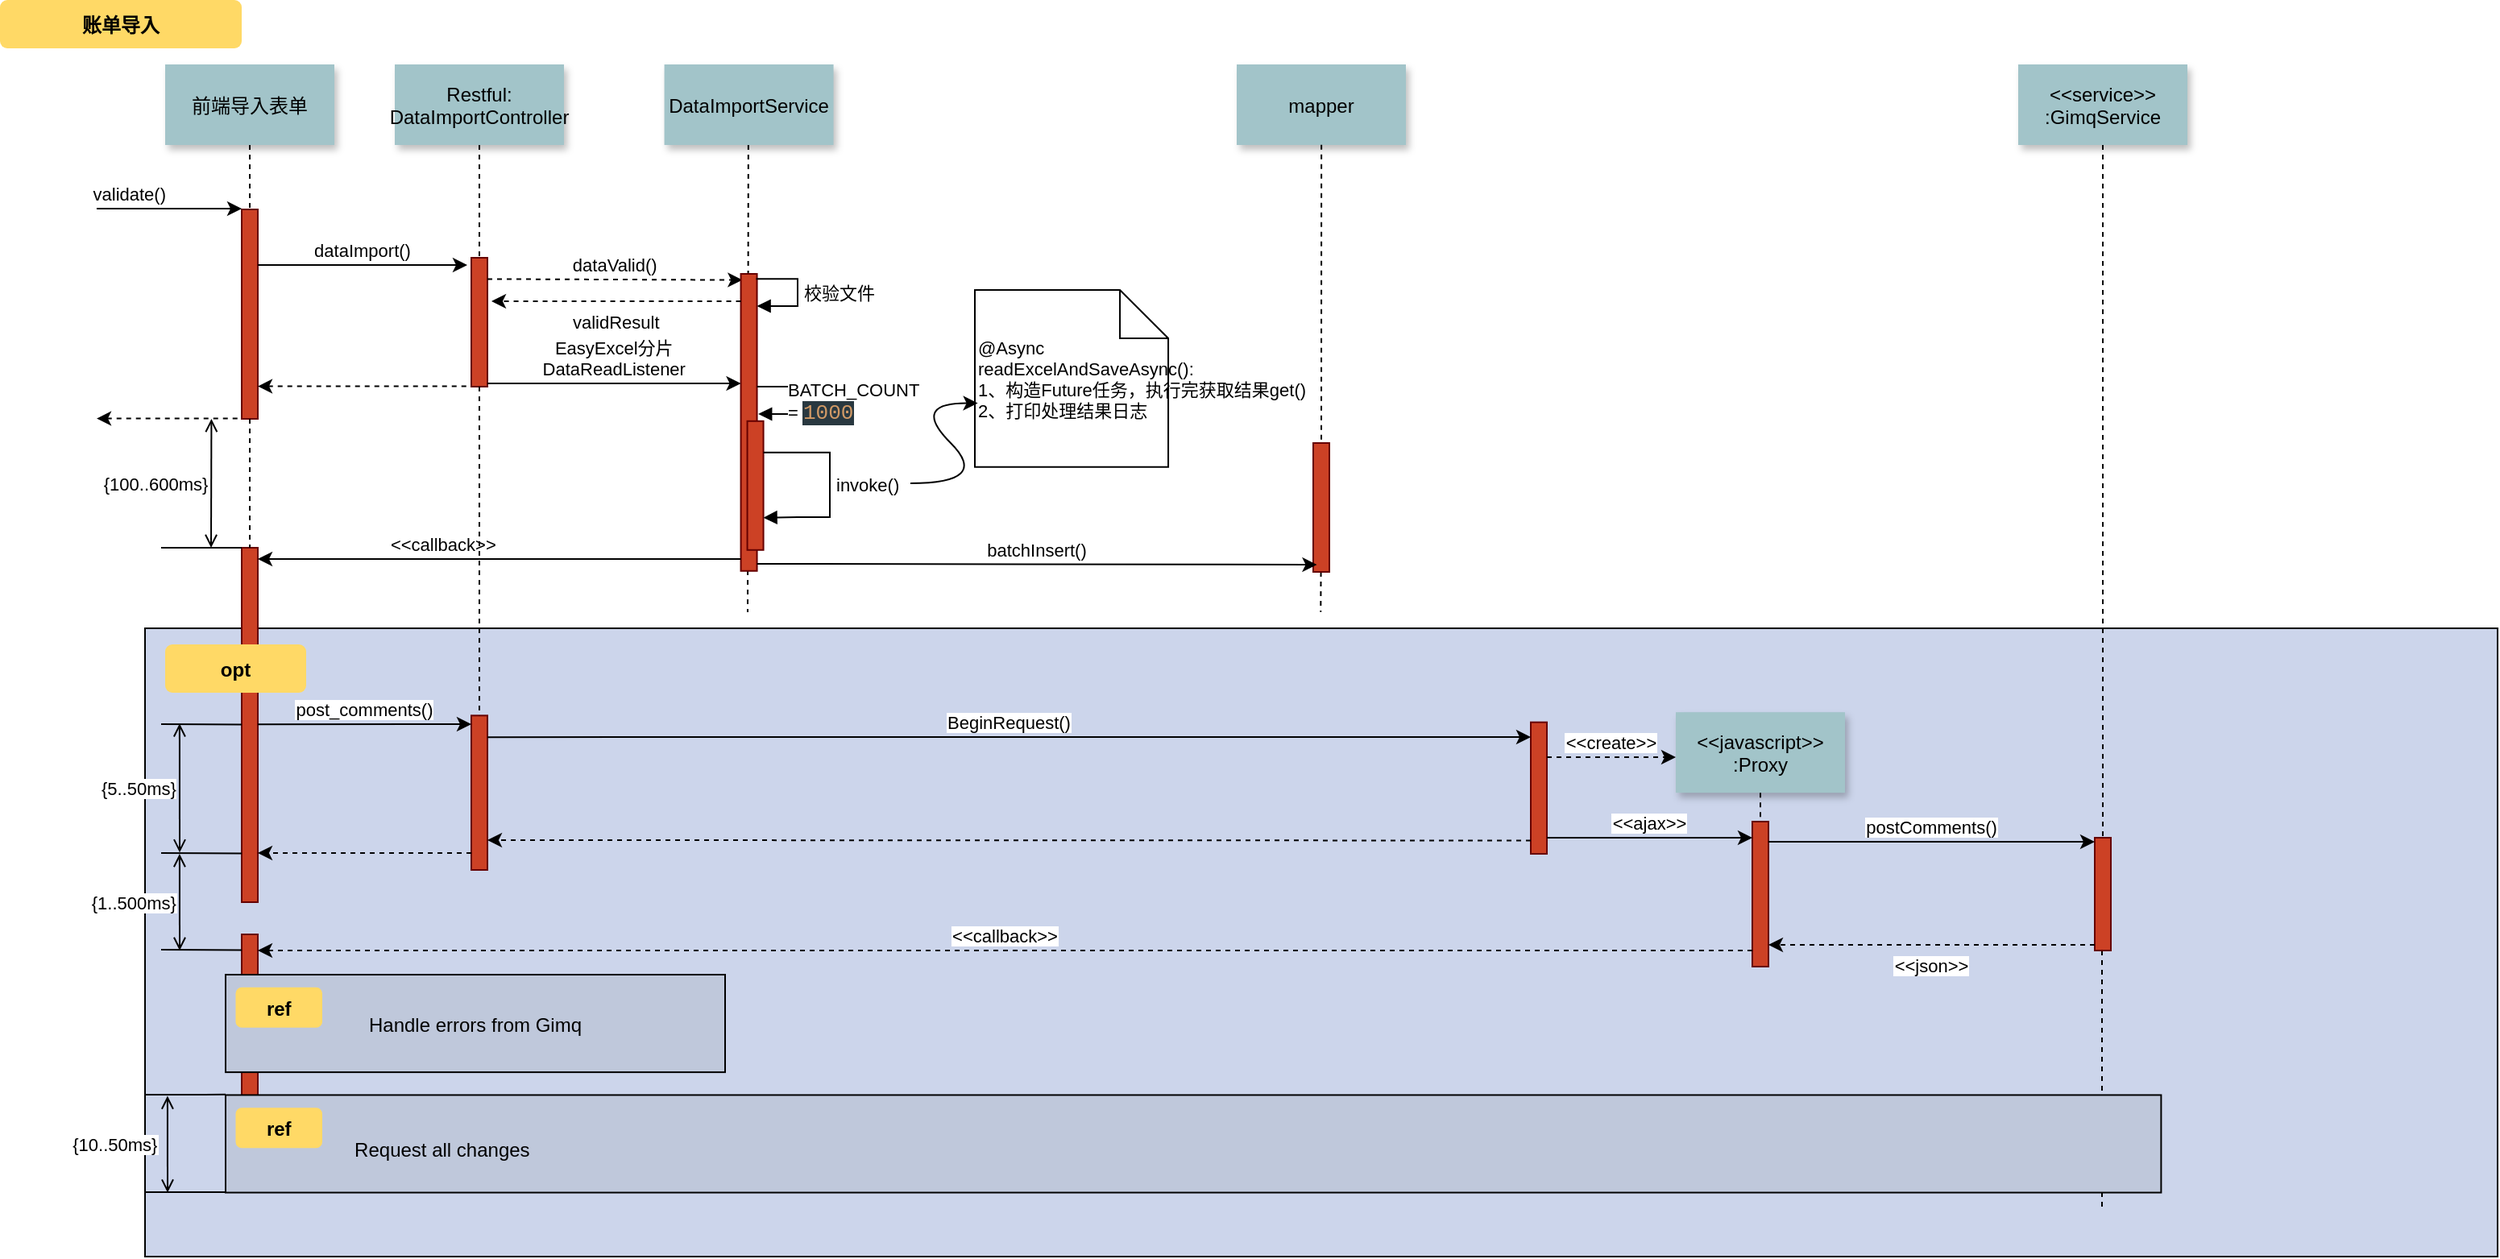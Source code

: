 <mxfile version="21.3.4" type="github">
  <diagram name="Page-1" id="13e1069c-82ec-6db2-03f1-153e76fe0fe0">
    <mxGraphModel dx="555" dy="283" grid="1" gridSize="10" guides="1" tooltips="1" connect="1" arrows="1" fold="1" page="1" pageScale="1" pageWidth="1100" pageHeight="850" background="none" math="0" shadow="0">
      <root>
        <mxCell id="0" />
        <mxCell id="1" parent="0" />
        <mxCell id="2zeuLS3NNm6lrcodeA-V-138" value="" style="edgeStyle=none;endArrow=none;dashed=1;rounded=0;" edge="1" parent="1" source="2zeuLS3NNm6lrcodeA-V-135">
          <mxGeometry x="899.405" y="254.92" width="100" height="100" as="geometry">
            <mxPoint x="975.07" y="199.92" as="sourcePoint" />
            <mxPoint x="974.64" y="489.92" as="targetPoint" />
          </mxGeometry>
        </mxCell>
        <mxCell id="2zeuLS3NNm6lrcodeA-V-137" value="" style="edgeStyle=none;endArrow=none;dashed=1;rounded=0;" edge="1" parent="1">
          <mxGeometry x="543.765" y="255" width="100" height="100" as="geometry">
            <mxPoint x="619.43" y="200" as="sourcePoint" />
            <mxPoint x="619" y="490" as="targetPoint" />
          </mxGeometry>
        </mxCell>
        <mxCell id="2zeuLS3NNm6lrcodeA-V-51" value="" style="fillColor=#CCD5EB" vertex="1" parent="1">
          <mxGeometry x="245" y="500" width="1460" height="390" as="geometry" />
        </mxCell>
        <mxCell id="2zeuLS3NNm6lrcodeA-V-52" value="" style="edgeStyle=elbowEdgeStyle;elbow=horizontal;endArrow=none;dashed=1;rounded=0;" edge="1" parent="1">
          <mxGeometry x="1565" y="527.894" width="100" height="100" as="geometry">
            <mxPoint x="1459.5" y="700" as="sourcePoint" />
            <mxPoint x="1459.5" y="860" as="targetPoint" />
          </mxGeometry>
        </mxCell>
        <mxCell id="2zeuLS3NNm6lrcodeA-V-53" value="" style="fillColor=#CC4125;strokeColor=#660000" vertex="1" parent="1">
          <mxGeometry x="305" y="240" width="10" height="130" as="geometry" />
        </mxCell>
        <mxCell id="2zeuLS3NNm6lrcodeA-V-54" value="validate()" style="edgeStyle=none;verticalLabelPosition=top;verticalAlign=bottom;labelPosition=left;align=right;rounded=0;" edge="1" parent="1">
          <mxGeometry x="215" y="139.5" width="100" height="100" as="geometry">
            <mxPoint x="215" y="239.5" as="sourcePoint" />
            <mxPoint x="305" y="239.5" as="targetPoint" />
          </mxGeometry>
        </mxCell>
        <mxCell id="2zeuLS3NNm6lrcodeA-V-55" value="前端导入表单" style="shadow=1;fillColor=#A2C4C9;strokeColor=none" vertex="1" parent="1">
          <mxGeometry x="257.5" y="150" width="105" height="50" as="geometry" />
        </mxCell>
        <mxCell id="2zeuLS3NNm6lrcodeA-V-56" value="" style="fillColor=#CC4125;strokeColor=#660000" vertex="1" parent="1">
          <mxGeometry x="447.5" y="270" width="10" height="80" as="geometry" />
        </mxCell>
        <mxCell id="2zeuLS3NNm6lrcodeA-V-57" value="Restful:&#xa;DataImportController" style="shadow=1;fillColor=#A2C4C9;strokeColor=none" vertex="1" parent="1">
          <mxGeometry x="400" y="150" width="105" height="50" as="geometry" />
        </mxCell>
        <mxCell id="2zeuLS3NNm6lrcodeA-V-58" value="" style="edgeStyle=none;endArrow=none;dashed=1;rounded=0;" edge="1" parent="1" source="2zeuLS3NNm6lrcodeA-V-57" target="2zeuLS3NNm6lrcodeA-V-56">
          <mxGeometry x="377.335" y="255" width="100" height="100" as="geometry">
            <mxPoint x="452.259" y="200" as="sourcePoint" />
            <mxPoint x="452.576" y="255" as="targetPoint" />
          </mxGeometry>
        </mxCell>
        <mxCell id="2zeuLS3NNm6lrcodeA-V-59" value="dataImport()" style="edgeStyle=none;verticalLabelPosition=top;verticalAlign=bottom;rounded=0;" edge="1" parent="1">
          <mxGeometry x="325" y="187" width="100" height="100" as="geometry">
            <mxPoint x="315" y="274.5" as="sourcePoint" />
            <mxPoint x="445" y="274.5" as="targetPoint" />
          </mxGeometry>
        </mxCell>
        <mxCell id="2zeuLS3NNm6lrcodeA-V-60" value="" style="edgeStyle=none;verticalLabelPosition=top;verticalAlign=bottom;endArrow=none;startArrow=classic;dashed=1;rounded=0;" edge="1" parent="1">
          <mxGeometry x="325" y="262.259" width="100" height="100" as="geometry">
            <mxPoint x="315" y="349.759" as="sourcePoint" />
            <mxPoint x="445" y="349.759" as="targetPoint" />
          </mxGeometry>
        </mxCell>
        <mxCell id="2zeuLS3NNm6lrcodeA-V-61" value="" style="edgeStyle=none;verticalLabelPosition=top;verticalAlign=bottom;labelPosition=left;align=right;endArrow=none;startArrow=classic;dashed=1;rounded=0;" edge="1" parent="1">
          <mxGeometry x="215" y="269.759" width="100" height="100" as="geometry">
            <mxPoint x="215" y="369.759" as="sourcePoint" />
            <mxPoint x="305" y="369.759" as="targetPoint" />
          </mxGeometry>
        </mxCell>
        <mxCell id="2zeuLS3NNm6lrcodeA-V-62" value="dataValid()" style="edgeStyle=none;verticalLabelPosition=top;verticalAlign=bottom;dashed=1;rounded=0;entryX=0.092;entryY=0.064;entryDx=0;entryDy=0;entryPerimeter=0;" edge="1" parent="1">
          <mxGeometry y="-8" width="100" height="100" as="geometry">
            <mxPoint x="457.5" y="283.206" as="sourcePoint" />
            <mxPoint x="615.7" y="283.801" as="targetPoint" />
            <mxPoint as="offset" />
          </mxGeometry>
        </mxCell>
        <mxCell id="2zeuLS3NNm6lrcodeA-V-63" value="DataImportService" style="shadow=1;fillColor=#A2C4C9;strokeColor=none" vertex="1" parent="1">
          <mxGeometry x="567.284" y="150" width="105" height="50" as="geometry" />
        </mxCell>
        <mxCell id="2zeuLS3NNm6lrcodeA-V-65" value="" style="fillColor=#CC4125;strokeColor=#660000" vertex="1" parent="1">
          <mxGeometry x="614.78" y="280" width="10" height="184.39" as="geometry" />
        </mxCell>
        <mxCell id="2zeuLS3NNm6lrcodeA-V-66" value="EasyExcel分片&#xa;DataReadListener" style="edgeStyle=elbowEdgeStyle;elbow=vertical;verticalLabelPosition=top;verticalAlign=bottom;rounded=0;" edge="1" parent="1">
          <mxGeometry x="455" y="413" width="100" height="100" as="geometry">
            <mxPoint x="457.5" y="348" as="sourcePoint" />
            <mxPoint x="614.78" y="348" as="targetPoint" />
          </mxGeometry>
        </mxCell>
        <mxCell id="2zeuLS3NNm6lrcodeA-V-76" value="" style="edgeStyle=elbowEdgeStyle;elbow=horizontal;endArrow=none;dashed=1;rounded=0;" edge="1" parent="1" source="2zeuLS3NNm6lrcodeA-V-55" target="2zeuLS3NNm6lrcodeA-V-53">
          <mxGeometry x="335" y="400" width="100" height="100" as="geometry">
            <mxPoint x="335" y="500" as="sourcePoint" />
            <mxPoint x="435" y="400" as="targetPoint" />
          </mxGeometry>
        </mxCell>
        <mxCell id="2zeuLS3NNm6lrcodeA-V-83" value="" style="fillColor=#CC4125;strokeColor=#660000" vertex="1" parent="1">
          <mxGeometry x="305" y="450" width="10" height="220" as="geometry" />
        </mxCell>
        <mxCell id="2zeuLS3NNm6lrcodeA-V-84" value="             &lt;&lt;callback&gt;&gt;                                " style="edgeStyle=elbowEdgeStyle;elbow=vertical;dashed=0;verticalLabelPosition=top;verticalAlign=bottom;align=right;rounded=0;" edge="1" parent="1" source="2zeuLS3NNm6lrcodeA-V-65" target="2zeuLS3NNm6lrcodeA-V-83">
          <mxGeometry x="295" y="419.759" width="100" height="100" as="geometry">
            <mxPoint x="605" y="400" as="sourcePoint" />
            <mxPoint x="325" y="460" as="targetPoint" />
            <Array as="points" />
          </mxGeometry>
        </mxCell>
        <mxCell id="2zeuLS3NNm6lrcodeA-V-85" value="" style="edgeStyle=none;dashed=1;endArrow=none;rounded=0;" edge="1" parent="1" source="2zeuLS3NNm6lrcodeA-V-53" target="2zeuLS3NNm6lrcodeA-V-83">
          <mxGeometry x="155" y="390" width="100" height="100" as="geometry">
            <mxPoint x="155" y="490" as="sourcePoint" />
            <mxPoint x="255" y="390" as="targetPoint" />
          </mxGeometry>
        </mxCell>
        <mxCell id="2zeuLS3NNm6lrcodeA-V-86" value="" style="edgeStyle=elbowEdgeStyle;elbow=vertical;endArrow=none;rounded=0;" edge="1" parent="1" source="2zeuLS3NNm6lrcodeA-V-83">
          <mxGeometry x="165" y="400" width="100" height="100" as="geometry">
            <mxPoint x="165" y="500" as="sourcePoint" />
            <mxPoint x="255" y="450" as="targetPoint" />
          </mxGeometry>
        </mxCell>
        <mxCell id="2zeuLS3NNm6lrcodeA-V-87" value="{100..600ms}" style="edgeStyle=elbowEdgeStyle;elbow=horizontal;startArrow=open;endArrow=open;labelPosition=left;align=right;rounded=0;" edge="1" parent="1">
          <mxGeometry x="166.206" y="380" width="100" height="100" as="geometry">
            <mxPoint x="286.206" y="370" as="sourcePoint" />
            <mxPoint x="286.206" y="450" as="targetPoint" />
          </mxGeometry>
        </mxCell>
        <mxCell id="2zeuLS3NNm6lrcodeA-V-88" value="" style="fillColor=#CC4125;strokeColor=#660000" vertex="1" parent="1">
          <mxGeometry x="447.5" y="554.167" width="10" height="95.833" as="geometry" />
        </mxCell>
        <mxCell id="2zeuLS3NNm6lrcodeA-V-89" value="" style="fillColor=#CC4125;strokeColor=#660000" vertex="1" parent="1">
          <mxGeometry x="1105" y="558.333" width="10" height="81.667" as="geometry" />
        </mxCell>
        <mxCell id="2zeuLS3NNm6lrcodeA-V-91" value="post_comments()" style="edgeStyle=elbowEdgeStyle;elbow=vertical;verticalLabelPosition=top;verticalAlign=bottom;rounded=0;" edge="1" parent="1">
          <mxGeometry x="317.5" y="559.583" width="100" height="100" as="geometry">
            <mxPoint x="315" y="559.583" as="sourcePoint" />
            <mxPoint x="447.5" y="559.583" as="targetPoint" />
            <Array as="points" />
          </mxGeometry>
        </mxCell>
        <mxCell id="2zeuLS3NNm6lrcodeA-V-92" value="" style="edgeStyle=none;endArrow=none;dashed=1;rounded=0;" edge="1" parent="1" source="2zeuLS3NNm6lrcodeA-V-56" target="2zeuLS3NNm6lrcodeA-V-88">
          <mxGeometry x="481.571" y="429.697" width="100" height="100" as="geometry">
            <mxPoint x="556.736" y="374.697" as="sourcePoint" />
            <mxPoint x="556.736" y="554.091" as="targetPoint" />
          </mxGeometry>
        </mxCell>
        <mxCell id="2zeuLS3NNm6lrcodeA-V-93" value="BeginRequest()" style="edgeStyle=elbowEdgeStyle;elbow=vertical;verticalLabelPosition=top;verticalAlign=bottom;rounded=0;" edge="1" parent="1">
          <mxGeometry x="635" y="526.806" width="100" height="100" as="geometry">
            <mxPoint x="457.5" y="567.569" as="sourcePoint" />
            <mxPoint x="1105" y="567.569" as="targetPoint" />
            <Array as="points" />
          </mxGeometry>
        </mxCell>
        <mxCell id="2zeuLS3NNm6lrcodeA-V-94" value="" style="edgeStyle=elbowEdgeStyle;elbow=vertical;dashed=1;verticalLabelPosition=bottom;verticalAlign=top;rounded=0;" edge="1" parent="1">
          <mxGeometry x="635" y="639.078" width="100" height="100" as="geometry">
            <mxPoint x="1105" y="631.736" as="sourcePoint" />
            <mxPoint x="457.5" y="631.736" as="targetPoint" />
            <Array as="points" />
          </mxGeometry>
        </mxCell>
        <mxCell id="2zeuLS3NNm6lrcodeA-V-95" value="&lt;&lt;javascript&gt;&gt;&#xa;:Proxy" style="shadow=1;fillColor=#A2C4C9;strokeColor=none" vertex="1" parent="1">
          <mxGeometry x="1195" y="552.083" width="105" height="50" as="geometry" />
        </mxCell>
        <mxCell id="2zeuLS3NNm6lrcodeA-V-96" value="" style="edgeStyle=none;endArrow=none;dashed=1;rounded=0;" edge="1" parent="1" source="2zeuLS3NNm6lrcodeA-V-95" target="2zeuLS3NNm6lrcodeA-V-97">
          <mxGeometry x="1309.071" y="470.087" width="100" height="100" as="geometry">
            <mxPoint x="1384.236" y="415.087" as="sourcePoint" />
            <mxPoint x="1455" y="535.087" as="targetPoint" />
          </mxGeometry>
        </mxCell>
        <mxCell id="2zeuLS3NNm6lrcodeA-V-97" value="" style="fillColor=#CC4125;strokeColor=#660000" vertex="1" parent="1">
          <mxGeometry x="1242.5" y="620" width="10" height="90" as="geometry" />
        </mxCell>
        <mxCell id="2zeuLS3NNm6lrcodeA-V-98" value="" style="fillColor=#CC4125;strokeColor=#660000" vertex="1" parent="1">
          <mxGeometry x="1455" y="630" width="10" height="70" as="geometry" />
        </mxCell>
        <mxCell id="2zeuLS3NNm6lrcodeA-V-99" value="&lt;&lt;create&gt;&gt;" style="edgeStyle=elbowEdgeStyle;elbow=vertical;verticalLabelPosition=top;verticalAlign=bottom;dashed=1;rounded=0;" edge="1" parent="1" source="2zeuLS3NNm6lrcodeA-V-89" target="2zeuLS3NNm6lrcodeA-V-95">
          <mxGeometry x="1006.25" y="412.5" width="100" height="100" as="geometry">
            <mxPoint x="1136.25" y="441.894" as="sourcePoint" />
            <mxPoint x="1253.75" y="441.894" as="targetPoint" />
            <Array as="points" />
          </mxGeometry>
        </mxCell>
        <mxCell id="2zeuLS3NNm6lrcodeA-V-100" value="&lt;&lt;ajax&gt;&gt;" style="edgeStyle=elbowEdgeStyle;elbow=vertical;verticalLabelPosition=top;verticalAlign=bottom;rounded=0;" edge="1" parent="1" source="2zeuLS3NNm6lrcodeA-V-89" target="2zeuLS3NNm6lrcodeA-V-97">
          <mxGeometry x="1170" y="449.5" width="100" height="100" as="geometry">
            <mxPoint x="1149.784" y="449.5" as="sourcePoint" />
            <mxPoint x="1300" y="449.5" as="targetPoint" />
            <Array as="points" />
          </mxGeometry>
        </mxCell>
        <mxCell id="2zeuLS3NNm6lrcodeA-V-101" value="postComments()" style="edgeStyle=elbowEdgeStyle;elbow=vertical;verticalLabelPosition=top;verticalAlign=bottom;rounded=0;" edge="1" parent="1">
          <mxGeometry x="1330" y="399.5" width="100" height="100" as="geometry">
            <mxPoint x="1252.5" y="632.5" as="sourcePoint" />
            <mxPoint x="1455" y="632.5" as="targetPoint" />
            <Array as="points" />
          </mxGeometry>
        </mxCell>
        <mxCell id="2zeuLS3NNm6lrcodeA-V-102" value="&lt;&lt;json&gt;&gt;" style="edgeStyle=elbowEdgeStyle;elbow=vertical;dashed=1;verticalLabelPosition=bottom;verticalAlign=top;rounded=0;" edge="1" parent="1">
          <mxGeometry x="1180" y="486" width="100" height="100" as="geometry">
            <mxPoint x="1455" y="696.5" as="sourcePoint" />
            <mxPoint x="1252.5" y="696.5" as="targetPoint" />
            <Array as="points" />
          </mxGeometry>
        </mxCell>
        <mxCell id="2zeuLS3NNm6lrcodeA-V-103" value="&lt;&lt;service&gt;&gt;&#xa;:GimqService" style="shadow=1;fillColor=#A2C4C9;strokeColor=none" vertex="1" parent="1">
          <mxGeometry x="1407.5" y="150" width="105" height="50" as="geometry" />
        </mxCell>
        <mxCell id="2zeuLS3NNm6lrcodeA-V-104" value="" style="edgeStyle=none;endArrow=none;dashed=1;rounded=0;" edge="1" parent="1" source="2zeuLS3NNm6lrcodeA-V-103" target="2zeuLS3NNm6lrcodeA-V-98">
          <mxGeometry x="1279.071" y="300" width="100" height="100" as="geometry">
            <mxPoint x="1327.5" y="205" as="sourcePoint" />
            <mxPoint x="1327.5" y="535" as="targetPoint" />
          </mxGeometry>
        </mxCell>
        <mxCell id="2zeuLS3NNm6lrcodeA-V-105" value="" style="fillColor=#CC4125;strokeColor=#660000" vertex="1" parent="1">
          <mxGeometry x="305" y="690" width="10" height="130" as="geometry" />
        </mxCell>
        <mxCell id="2zeuLS3NNm6lrcodeA-V-106" value="" style="edgeStyle=elbowEdgeStyle;elbow=vertical;dashed=1;verticalLabelPosition=bottom;verticalAlign=top;rounded=0;" edge="1" parent="1">
          <mxGeometry x="612.5" y="754.342" width="100" height="100" as="geometry">
            <mxPoint x="447.5" y="639.5" as="sourcePoint" />
            <mxPoint x="315" y="639.5" as="targetPoint" />
            <Array as="points" />
          </mxGeometry>
        </mxCell>
        <mxCell id="2zeuLS3NNm6lrcodeA-V-107" value="&lt;&lt;callback&gt;&gt;" style="edgeStyle=elbowEdgeStyle;elbow=vertical;dashed=1;verticalLabelPosition=bottom;verticalAlign=bottom;rounded=0;" edge="1" parent="1" source="2zeuLS3NNm6lrcodeA-V-97" target="2zeuLS3NNm6lrcodeA-V-105">
          <mxGeometry x="645" y="649.078" width="100" height="100" as="geometry">
            <mxPoint x="1115" y="641.736" as="sourcePoint" />
            <mxPoint x="467.5" y="641.736" as="targetPoint" />
            <Array as="points" />
          </mxGeometry>
        </mxCell>
        <mxCell id="2zeuLS3NNm6lrcodeA-V-108" value="账单导入" style="rounded=1;fontStyle=1;fillColor=#FFD966;strokeColor=none" vertex="1" parent="1">
          <mxGeometry x="155" y="110" width="150" height="30" as="geometry" />
        </mxCell>
        <mxCell id="2zeuLS3NNm6lrcodeA-V-109" value="opt" style="rounded=1;fontStyle=1;fillColor=#FFD966;strokeColor=none" vertex="1" parent="1">
          <mxGeometry x="257.5" y="510" width="87.5" height="30" as="geometry" />
        </mxCell>
        <mxCell id="2zeuLS3NNm6lrcodeA-V-110" value="Handle errors from Gimq" style="fillColor=#BFC8DB" vertex="1" parent="1">
          <mxGeometry x="295" y="715" width="310" height="60.556" as="geometry" />
        </mxCell>
        <mxCell id="2zeuLS3NNm6lrcodeA-V-111" value="ref" style="rounded=1;fontStyle=1;fillColor=#FFD966;strokeColor=none" vertex="1" parent="1">
          <mxGeometry x="301.25" y="722.894" width="53.75" height="25" as="geometry" />
        </mxCell>
        <mxCell id="2zeuLS3NNm6lrcodeA-V-112" value="" style="align=left;fillColor=#BFC8DB" vertex="1" parent="1">
          <mxGeometry x="295" y="789.722" width="1201.194" height="60.556" as="geometry" />
        </mxCell>
        <mxCell id="2zeuLS3NNm6lrcodeA-V-113" value="ref" style="rounded=1;fontStyle=1;fillColor=#FFD966;strokeColor=none" vertex="1" parent="1">
          <mxGeometry x="301.25" y="797.616" width="53.75" height="25" as="geometry" />
        </mxCell>
        <mxCell id="2zeuLS3NNm6lrcodeA-V-114" value="Request all changes" style="text;align=left" vertex="1" parent="1">
          <mxGeometry x="373.056" y="810.116" width="351.806" height="26" as="geometry" />
        </mxCell>
        <mxCell id="2zeuLS3NNm6lrcodeA-V-115" value="" style="edgeStyle=elbowEdgeStyle;elbow=vertical;endArrow=none;rounded=0;" edge="1" parent="1">
          <mxGeometry x="165" y="509.711" width="100" height="100" as="geometry">
            <mxPoint x="305" y="559.711" as="sourcePoint" />
            <mxPoint x="255.0" y="559.711" as="targetPoint" />
          </mxGeometry>
        </mxCell>
        <mxCell id="2zeuLS3NNm6lrcodeA-V-116" value="" style="edgeStyle=elbowEdgeStyle;elbow=vertical;endArrow=none;rounded=0;" edge="1" parent="1">
          <mxGeometry x="165" y="589.711" width="100" height="100" as="geometry">
            <mxPoint x="305" y="639.711" as="sourcePoint" />
            <mxPoint x="255" y="639.711" as="targetPoint" />
          </mxGeometry>
        </mxCell>
        <mxCell id="2zeuLS3NNm6lrcodeA-V-117" value="" style="edgeStyle=elbowEdgeStyle;elbow=vertical;endArrow=none;rounded=0;" edge="1" parent="1">
          <mxGeometry x="165" y="649.711" width="100" height="100" as="geometry">
            <mxPoint x="305" y="699.711" as="sourcePoint" />
            <mxPoint x="255.0" y="699.711" as="targetPoint" />
          </mxGeometry>
        </mxCell>
        <mxCell id="2zeuLS3NNm6lrcodeA-V-118" value="" style="edgeStyle=elbowEdgeStyle;elbow=vertical;endArrow=none;rounded=0;" edge="1" parent="1">
          <mxGeometry x="155" y="739.433" width="100" height="100" as="geometry">
            <mxPoint x="295" y="789.433" as="sourcePoint" />
            <mxPoint x="245" y="789.433" as="targetPoint" />
          </mxGeometry>
        </mxCell>
        <mxCell id="2zeuLS3NNm6lrcodeA-V-119" value="" style="edgeStyle=elbowEdgeStyle;elbow=vertical;endArrow=none;rounded=0;" edge="1" parent="1">
          <mxGeometry x="155.0" y="799.988" width="100" height="100" as="geometry">
            <mxPoint x="295.0" y="849.988" as="sourcePoint" />
            <mxPoint x="245.0" y="849.988" as="targetPoint" />
          </mxGeometry>
        </mxCell>
        <mxCell id="2zeuLS3NNm6lrcodeA-V-120" value="{5..50ms}" style="edgeStyle=elbowEdgeStyle;elbow=horizontal;startArrow=open;endArrow=open;labelPosition=left;align=right;rounded=0;" edge="1" parent="1">
          <mxGeometry x="146.447" y="569.167" width="100" height="100" as="geometry">
            <mxPoint x="266.447" y="559.167" as="sourcePoint" />
            <mxPoint x="266.447" y="639.167" as="targetPoint" />
          </mxGeometry>
        </mxCell>
        <mxCell id="2zeuLS3NNm6lrcodeA-V-121" value="{1..500ms}" style="edgeStyle=elbowEdgeStyle;elbow=horizontal;startArrow=open;endArrow=open;labelPosition=left;align=right;rounded=0;" edge="1" parent="1">
          <mxGeometry x="147.894" y="650" width="100" height="100" as="geometry">
            <mxPoint x="266.447" y="640" as="sourcePoint" />
            <mxPoint x="266.447" y="700" as="targetPoint" />
          </mxGeometry>
        </mxCell>
        <mxCell id="2zeuLS3NNm6lrcodeA-V-122" value="{10..50ms}" style="edgeStyle=elbowEdgeStyle;elbow=horizontal;startArrow=open;endArrow=open;labelPosition=left;align=right;rounded=0;" edge="1" parent="1">
          <mxGeometry x="105" y="90" width="100" height="100" as="geometry">
            <mxPoint x="258.947" y="790.278" as="sourcePoint" />
            <mxPoint x="258.947" y="850.278" as="targetPoint" />
            <mxPoint x="-4.236" y="-0.278" as="offset" />
          </mxGeometry>
        </mxCell>
        <mxCell id="2zeuLS3NNm6lrcodeA-V-124" value="validResult" style="edgeStyle=elbowEdgeStyle;elbow=vertical;dashed=1;verticalLabelPosition=bottom;verticalAlign=top;rounded=0;entryX=1.25;entryY=0.375;entryDx=0;entryDy=0;entryPerimeter=0;" edge="1" parent="1">
          <mxGeometry x="494.78" y="229" width="100" height="100" as="geometry">
            <mxPoint x="614.78" y="297" as="sourcePoint" />
            <mxPoint x="460.0" y="297.0" as="targetPoint" />
            <Array as="points">
              <mxPoint x="537.78" y="297" />
            </Array>
          </mxGeometry>
        </mxCell>
        <mxCell id="2zeuLS3NNm6lrcodeA-V-126" value="校验文件" style="html=1;align=left;spacingLeft=2;endArrow=block;rounded=0;edgeStyle=orthogonalEdgeStyle;curved=0;rounded=0;exitX=0.949;exitY=0.017;exitDx=0;exitDy=0;exitPerimeter=0;" edge="1" parent="1" source="2zeuLS3NNm6lrcodeA-V-65">
          <mxGeometry relative="1" as="geometry">
            <mxPoint x="624.78" y="270.19" as="sourcePoint" />
            <Array as="points">
              <mxPoint x="650" y="283" />
              <mxPoint x="650" y="300" />
              <mxPoint x="625" y="300" />
            </Array>
            <mxPoint x="624.78" y="299.21" as="targetPoint" />
          </mxGeometry>
        </mxCell>
        <mxCell id="2zeuLS3NNm6lrcodeA-V-129" value="BATCH_COUNT &lt;br&gt;= &lt;span style=&quot;box-sizing: border-box; color: rgb(209, 154, 102); font-family: Menlo, Monaco, Consolas, &amp;quot;Courier New&amp;quot;, monospace; font-size: 13px; background-color: rgb(41, 56, 64);&quot; class=&quot;hljs-number&quot;&gt;1000&lt;/span&gt;" style="html=1;align=left;spacingLeft=2;endArrow=block;rounded=0;edgeStyle=orthogonalEdgeStyle;curved=0;rounded=0;exitX=0.949;exitY=0.017;exitDx=0;exitDy=0;exitPerimeter=0;" edge="1" parent="1">
          <mxGeometry x="0.559" y="-7" relative="1" as="geometry">
            <mxPoint x="624.78" y="350" as="sourcePoint" />
            <Array as="points">
              <mxPoint x="650.78" y="350" />
              <mxPoint x="650.78" y="367" />
              <mxPoint x="625.78" y="367" />
            </Array>
            <mxPoint x="625.56" y="366.21" as="targetPoint" />
            <mxPoint as="offset" />
          </mxGeometry>
        </mxCell>
        <mxCell id="2zeuLS3NNm6lrcodeA-V-130" value="" style="fillColor=#CC4125;strokeColor=#660000" vertex="1" parent="1">
          <mxGeometry x="618.78" y="371.394" width="10" height="80" as="geometry" />
        </mxCell>
        <mxCell id="2zeuLS3NNm6lrcodeA-V-131" value="invoke()" style="html=1;align=left;spacingLeft=2;endArrow=block;rounded=0;edgeStyle=orthogonalEdgeStyle;curved=0;rounded=0;exitX=0.949;exitY=0.017;exitDx=0;exitDy=0;exitPerimeter=0;entryX=1;entryY=0.75;entryDx=0;entryDy=0;" edge="1" parent="1" target="2zeuLS3NNm6lrcodeA-V-130">
          <mxGeometry relative="1" as="geometry">
            <mxPoint x="628.78" y="390.89" as="sourcePoint" />
            <Array as="points">
              <mxPoint x="670" y="391" />
              <mxPoint x="670" y="431" />
              <mxPoint x="650" y="431" />
            </Array>
            <mxPoint x="629.56" y="407.1" as="targetPoint" />
          </mxGeometry>
        </mxCell>
        <mxCell id="2zeuLS3NNm6lrcodeA-V-132" value="@Async&#xa;readExcelAndSaveAsync():&#xa;1、构造Future任务，执行完获取结果get()&#xa;2、打印处理结果日志" style="shape=note;align=left;fontSize=11;" vertex="1" parent="1">
          <mxGeometry x="760.003" y="290.004" width="120.027" height="109.826" as="geometry" />
        </mxCell>
        <mxCell id="2zeuLS3NNm6lrcodeA-V-133" value="" style="curved=1;endArrow=classic;html=1;rounded=0;entryX=0.015;entryY=0.64;entryDx=0;entryDy=0;entryPerimeter=0;" edge="1" parent="1" target="2zeuLS3NNm6lrcodeA-V-132">
          <mxGeometry width="50" height="50" relative="1" as="geometry">
            <mxPoint x="720" y="410" as="sourcePoint" />
            <mxPoint x="770" y="360" as="targetPoint" />
            <Array as="points">
              <mxPoint x="770" y="410" />
              <mxPoint x="720" y="360" />
            </Array>
          </mxGeometry>
        </mxCell>
        <mxCell id="2zeuLS3NNm6lrcodeA-V-134" value="mapper" style="shadow=1;fillColor=#A2C4C9;strokeColor=none" vertex="1" parent="1">
          <mxGeometry x="922.504" y="150" width="105" height="50" as="geometry" />
        </mxCell>
        <mxCell id="2zeuLS3NNm6lrcodeA-V-139" value="" style="edgeStyle=none;endArrow=none;dashed=1;rounded=0;" edge="1" parent="1" target="2zeuLS3NNm6lrcodeA-V-135">
          <mxGeometry x="899.405" y="254.92" width="100" height="100" as="geometry">
            <mxPoint x="975.07" y="199.92" as="sourcePoint" />
            <mxPoint x="974.64" y="489.92" as="targetPoint" />
          </mxGeometry>
        </mxCell>
        <mxCell id="2zeuLS3NNm6lrcodeA-V-135" value="" style="fillColor=#CC4125;strokeColor=#660000" vertex="1" parent="1">
          <mxGeometry x="970" y="385" width="10" height="80" as="geometry" />
        </mxCell>
        <mxCell id="2zeuLS3NNm6lrcodeA-V-140" value="batchInsert()" style="edgeStyle=elbowEdgeStyle;elbow=vertical;verticalLabelPosition=top;verticalAlign=bottom;rounded=0;entryX=0.224;entryY=0.947;entryDx=0;entryDy=0;entryPerimeter=0;" edge="1" parent="1" target="2zeuLS3NNm6lrcodeA-V-135">
          <mxGeometry x="622.28" y="525" width="100" height="100" as="geometry">
            <mxPoint x="624.78" y="460" as="sourcePoint" />
            <mxPoint x="782.06" y="460" as="targetPoint" />
          </mxGeometry>
        </mxCell>
      </root>
    </mxGraphModel>
  </diagram>
</mxfile>
